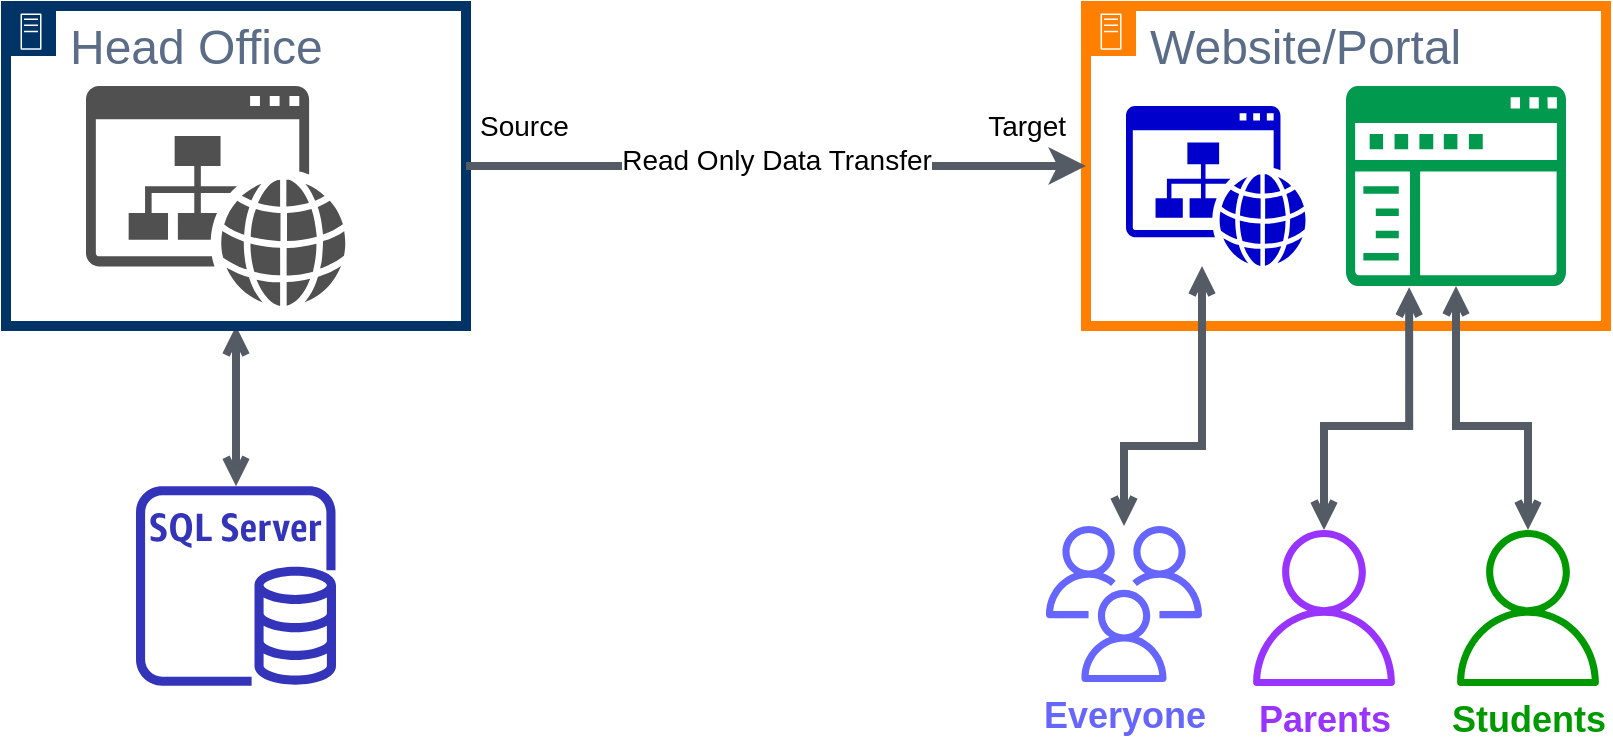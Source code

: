 <mxfile version="13.6.6" type="github">
  <diagram id="Ht1M8jgEwFfnCIfOTk4-" name="Page-1">
    <mxGraphModel dx="1038" dy="548" grid="1" gridSize="10" guides="1" tooltips="1" connect="1" arrows="1" fold="1" page="1" pageScale="1" pageWidth="1169" pageHeight="827" math="0" shadow="0">
      <root>
        <mxCell id="0" />
        <mxCell id="1" parent="0" />
        <mxCell id="Mdvwf4ZCkchpuMfPoP4Y-1" value="" style="outlineConnect=0;fontColor=#232F3E;gradientColor=none;fillColor=#3334B9;strokeColor=none;dashed=0;verticalLabelPosition=bottom;verticalAlign=top;align=center;html=1;fontSize=12;fontStyle=0;aspect=fixed;pointerEvents=1;shape=mxgraph.aws4.rds_sql_server_instance;" vertex="1" parent="1">
          <mxGeometry x="175" y="480" width="100" height="100" as="geometry" />
        </mxCell>
        <mxCell id="Mdvwf4ZCkchpuMfPoP4Y-3" value="" style="edgeStyle=orthogonalEdgeStyle;html=1;endArrow=open;elbow=vertical;startArrow=open;startFill=0;endFill=0;strokeColor=#545B64;rounded=0;exitX=0.5;exitY=1;exitDx=0;exitDy=0;strokeWidth=4;" edge="1" parent="1" source="Mdvwf4ZCkchpuMfPoP4Y-18" target="Mdvwf4ZCkchpuMfPoP4Y-1">
          <mxGeometry width="100" relative="1" as="geometry">
            <mxPoint x="180" y="380" as="sourcePoint" />
            <mxPoint x="580" y="380" as="targetPoint" />
          </mxGeometry>
        </mxCell>
        <mxCell id="Mdvwf4ZCkchpuMfPoP4Y-7" value="&lt;span style=&quot;font-size: 24px&quot;&gt;Website/Portal&lt;/span&gt;" style="points=[[0,0],[0.25,0],[0.5,0],[0.75,0],[1,0],[1,0.25],[1,0.5],[1,0.75],[1,1],[0.75,1],[0.5,1],[0.25,1],[0,1],[0,0.75],[0,0.5],[0,0.25]];outlineConnect=0;gradientColor=none;html=1;whiteSpace=wrap;fontSize=12;fontStyle=0;shape=mxgraph.aws4.group;grIcon=mxgraph.aws4.group_on_premise;fillColor=none;verticalAlign=top;align=left;spacingLeft=30;fontColor=#5A6C86;dashed=0;strokeWidth=5;strokeColor=#FF8000;" vertex="1" parent="1">
          <mxGeometry x="650" y="240" width="260" height="160" as="geometry" />
        </mxCell>
        <mxCell id="Mdvwf4ZCkchpuMfPoP4Y-9" value="&lt;font style=&quot;font-size: 18px&quot; color=&quot;#9933ff&quot;&gt;&lt;b&gt;Parents&lt;/b&gt;&lt;/font&gt;" style="outlineConnect=0;fontColor=#232F3E;gradientColor=none;strokeColor=none;dashed=0;verticalLabelPosition=bottom;verticalAlign=top;align=center;html=1;fontSize=12;fontStyle=0;aspect=fixed;pointerEvents=1;shape=mxgraph.aws4.user;sketch=0;strokeWidth=3;fillColor=#9933FF;" vertex="1" parent="1">
          <mxGeometry x="730" y="502" width="78" height="78" as="geometry" />
        </mxCell>
        <mxCell id="Mdvwf4ZCkchpuMfPoP4Y-15" value="" style="pointerEvents=1;shadow=0;dashed=0;html=1;strokeColor=none;labelPosition=center;verticalLabelPosition=bottom;verticalAlign=top;align=center;fillColor=#00994D;shape=mxgraph.mscae.intune.company_portal;sketch=0;" vertex="1" parent="1">
          <mxGeometry x="780" y="280" width="110" height="100" as="geometry" />
        </mxCell>
        <mxCell id="Mdvwf4ZCkchpuMfPoP4Y-16" value="" style="pointerEvents=1;shadow=0;dashed=0;html=1;strokeColor=none;labelPosition=center;verticalLabelPosition=bottom;verticalAlign=top;outlineConnect=0;align=center;shape=mxgraph.office.concepts.website;sketch=0;fillColor=#0000CC;" vertex="1" parent="1">
          <mxGeometry x="670" y="290" width="90" height="80" as="geometry" />
        </mxCell>
        <mxCell id="Mdvwf4ZCkchpuMfPoP4Y-17" value="" style="pointerEvents=1;shadow=0;dashed=0;html=1;strokeColor=none;fillColor=#505050;labelPosition=center;verticalLabelPosition=bottom;verticalAlign=top;outlineConnect=0;align=center;shape=mxgraph.office.concepts.website;sketch=0;" vertex="1" parent="1">
          <mxGeometry x="150" y="280" width="130" height="110" as="geometry" />
        </mxCell>
        <mxCell id="Mdvwf4ZCkchpuMfPoP4Y-18" value="&lt;span style=&quot;font-size: 24px&quot;&gt;Head Office&lt;/span&gt;" style="points=[[0,0],[0.25,0],[0.5,0],[0.75,0],[1,0],[1,0.25],[1,0.5],[1,0.75],[1,1],[0.75,1],[0.5,1],[0.25,1],[0,1],[0,0.75],[0,0.5],[0,0.25]];outlineConnect=0;gradientColor=none;html=1;whiteSpace=wrap;fontSize=12;fontStyle=0;shape=mxgraph.aws4.group;grIcon=mxgraph.aws4.group_on_premise;fillColor=none;verticalAlign=top;align=left;spacingLeft=30;fontColor=#5A6C86;dashed=0;strokeWidth=5;strokeColor=#003366;" vertex="1" parent="1">
          <mxGeometry x="110" y="240" width="230" height="160" as="geometry" />
        </mxCell>
        <mxCell id="Mdvwf4ZCkchpuMfPoP4Y-19" value="&lt;br&gt;" style="endArrow=classic;html=1;entryX=0;entryY=0.5;entryDx=0;entryDy=0;exitX=1;exitY=0.5;exitDx=0;exitDy=0;strokeWidth=4;strokeColor=#545B64;" edge="1" parent="1" source="Mdvwf4ZCkchpuMfPoP4Y-18" target="Mdvwf4ZCkchpuMfPoP4Y-7">
          <mxGeometry x="-0.037" y="20" relative="1" as="geometry">
            <mxPoint x="350" y="320" as="sourcePoint" />
            <mxPoint x="490" y="319.5" as="targetPoint" />
            <mxPoint as="offset" />
          </mxGeometry>
        </mxCell>
        <mxCell id="Mdvwf4ZCkchpuMfPoP4Y-20" value="&lt;font style=&quot;font-size: 14px&quot;&gt;Read Only Data Transfer&lt;/font&gt;" style="edgeLabel;resizable=0;html=1;align=center;verticalAlign=middle;spacing=11;" connectable="0" vertex="1" parent="Mdvwf4ZCkchpuMfPoP4Y-19">
          <mxGeometry relative="1" as="geometry">
            <mxPoint y="-3" as="offset" />
          </mxGeometry>
        </mxCell>
        <mxCell id="Mdvwf4ZCkchpuMfPoP4Y-21" value="&lt;font style=&quot;font-size: 14px&quot;&gt;Source&lt;/font&gt;" style="edgeLabel;resizable=0;html=1;align=left;verticalAlign=bottom;" connectable="0" vertex="1" parent="Mdvwf4ZCkchpuMfPoP4Y-19">
          <mxGeometry x="-1" relative="1" as="geometry">
            <mxPoint x="5" y="-10" as="offset" />
          </mxGeometry>
        </mxCell>
        <mxCell id="Mdvwf4ZCkchpuMfPoP4Y-22" value="&lt;font style=&quot;font-size: 14px&quot;&gt;Target&lt;/font&gt;" style="edgeLabel;resizable=0;html=1;align=right;verticalAlign=bottom;" connectable="0" vertex="1" parent="Mdvwf4ZCkchpuMfPoP4Y-19">
          <mxGeometry x="1" relative="1" as="geometry">
            <mxPoint x="-10" y="-10" as="offset" />
          </mxGeometry>
        </mxCell>
        <mxCell id="Mdvwf4ZCkchpuMfPoP4Y-24" value="&lt;font size=&quot;1&quot; color=&quot;#009900&quot;&gt;&lt;b style=&quot;font-size: 18px&quot;&gt;Students&lt;/b&gt;&lt;/font&gt;" style="outlineConnect=0;fontColor=#232F3E;gradientColor=none;strokeColor=none;dashed=0;verticalLabelPosition=bottom;verticalAlign=top;align=center;html=1;fontSize=12;fontStyle=0;aspect=fixed;pointerEvents=1;shape=mxgraph.aws4.user;sketch=0;strokeWidth=3;fillColor=#009900;" vertex="1" parent="1">
          <mxGeometry x="832" y="502" width="78" height="78" as="geometry" />
        </mxCell>
        <mxCell id="Mdvwf4ZCkchpuMfPoP4Y-26" value="" style="edgeStyle=orthogonalEdgeStyle;html=1;endArrow=open;elbow=vertical;startArrow=open;startFill=0;endFill=0;strokeColor=#545B64;rounded=0;exitX=0.5;exitY=1;exitDx=0;exitDy=0;exitPerimeter=0;strokeWidth=4;" edge="1" parent="1" source="Mdvwf4ZCkchpuMfPoP4Y-15" target="Mdvwf4ZCkchpuMfPoP4Y-24">
          <mxGeometry width="100" relative="1" as="geometry">
            <mxPoint x="460" y="460" as="sourcePoint" />
            <mxPoint x="560" y="460" as="targetPoint" />
            <Array as="points">
              <mxPoint x="835" y="450" />
              <mxPoint x="871" y="450" />
            </Array>
          </mxGeometry>
        </mxCell>
        <mxCell id="Mdvwf4ZCkchpuMfPoP4Y-27" value="" style="edgeStyle=orthogonalEdgeStyle;html=1;endArrow=open;elbow=vertical;startArrow=open;startFill=0;endFill=0;strokeColor=#545B64;rounded=0;exitX=0.287;exitY=1.006;exitDx=0;exitDy=0;exitPerimeter=0;strokeWidth=4;" edge="1" parent="1" source="Mdvwf4ZCkchpuMfPoP4Y-15" target="Mdvwf4ZCkchpuMfPoP4Y-9">
          <mxGeometry width="100" relative="1" as="geometry">
            <mxPoint x="720" y="414" as="sourcePoint" />
            <mxPoint x="750" y="490" as="targetPoint" />
            <Array as="points">
              <mxPoint x="812" y="450" />
              <mxPoint x="769" y="450" />
            </Array>
          </mxGeometry>
        </mxCell>
        <mxCell id="Mdvwf4ZCkchpuMfPoP4Y-29" value="" style="edgeStyle=orthogonalEdgeStyle;html=1;endArrow=open;elbow=vertical;startArrow=open;startFill=0;endFill=0;strokeColor=#545B64;rounded=0;strokeWidth=4;" edge="1" parent="1" source="Mdvwf4ZCkchpuMfPoP4Y-16" target="Mdvwf4ZCkchpuMfPoP4Y-30">
          <mxGeometry width="100" relative="1" as="geometry">
            <mxPoint x="707.97" y="380" as="sourcePoint" />
            <mxPoint x="669" y="502.065" as="targetPoint" />
            <Array as="points">
              <mxPoint x="708" y="460" />
              <mxPoint x="669" y="460" />
            </Array>
          </mxGeometry>
        </mxCell>
        <mxCell id="Mdvwf4ZCkchpuMfPoP4Y-30" value="&lt;font style=&quot;font-size: 18px&quot; color=&quot;#6666ff&quot;&gt;&lt;b&gt;Everyone&lt;/b&gt;&lt;/font&gt;" style="outlineConnect=0;fontColor=#232F3E;gradientColor=none;strokeColor=none;dashed=0;verticalLabelPosition=bottom;verticalAlign=top;align=center;html=1;fontSize=12;fontStyle=0;aspect=fixed;pointerEvents=1;shape=mxgraph.aws4.users;sketch=0;strokeWidth=3;fillColor=#6666FF;" vertex="1" parent="1">
          <mxGeometry x="630" y="500" width="78" height="78" as="geometry" />
        </mxCell>
      </root>
    </mxGraphModel>
  </diagram>
</mxfile>
